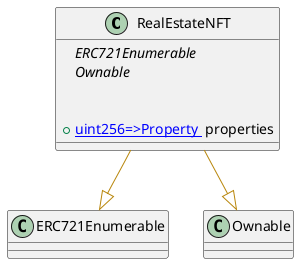 @startuml
' -- generated by: https://marketplace.visualstudio.com/items?itemName=tintinweb.solidity-visual-auditor
'
' -- for auto-render install: https://marketplace.visualstudio.com/items?itemName=jebbs.plantuml
' -- options --



' -- classes --


class RealEstateNFT {
    ' -- inheritance --
	{abstract}ERC721Enumerable
	{abstract}Ownable

    ' -- usingFor --

    ' -- vars --
	+[[mapping uint256=>Property ]] properties

    ' -- methods --

}
' -- inheritance / usingFor --
RealEstateNFT --[#DarkGoldenRod]|> ERC721Enumerable
RealEstateNFT --[#DarkGoldenRod]|> Ownable

@enduml
